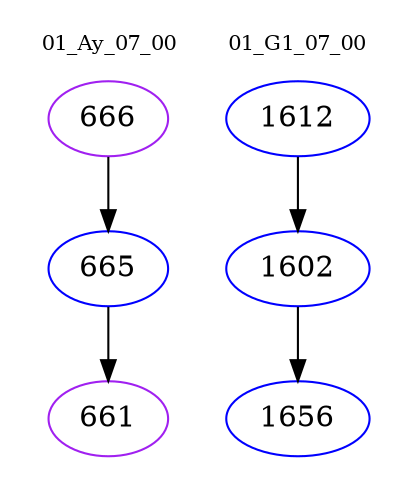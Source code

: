 digraph{
subgraph cluster_0 {
color = white
label = "01_Ay_07_00";
fontsize=10;
T0_666 [label="666", color="purple"]
T0_666 -> T0_665 [color="black"]
T0_665 [label="665", color="blue"]
T0_665 -> T0_661 [color="black"]
T0_661 [label="661", color="purple"]
}
subgraph cluster_1 {
color = white
label = "01_G1_07_00";
fontsize=10;
T1_1612 [label="1612", color="blue"]
T1_1612 -> T1_1602 [color="black"]
T1_1602 [label="1602", color="blue"]
T1_1602 -> T1_1656 [color="black"]
T1_1656 [label="1656", color="blue"]
}
}
